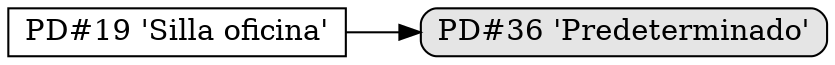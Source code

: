 digraph G {
rankdir=LR;
fixedsize=true;
node [style="rounded,filled", width=0, height=0, shape=box, fillcolor="#E5E5E5", concentrate=true];

I36 [label="PD#36 'Predeterminado'"];
I19 [label="PD#19 'Silla oficina'"];

I19 -> I36;
I19 [shape=box, style=""];
}
